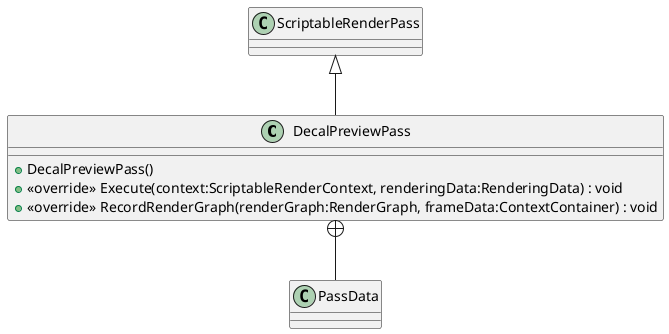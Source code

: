 @startuml
class DecalPreviewPass {
    + DecalPreviewPass()
    + <<override>> Execute(context:ScriptableRenderContext, renderingData:RenderingData) : void
    + <<override>> RecordRenderGraph(renderGraph:RenderGraph, frameData:ContextContainer) : void
}
class PassData {
}
ScriptableRenderPass <|-- DecalPreviewPass
DecalPreviewPass +-- PassData
@enduml
